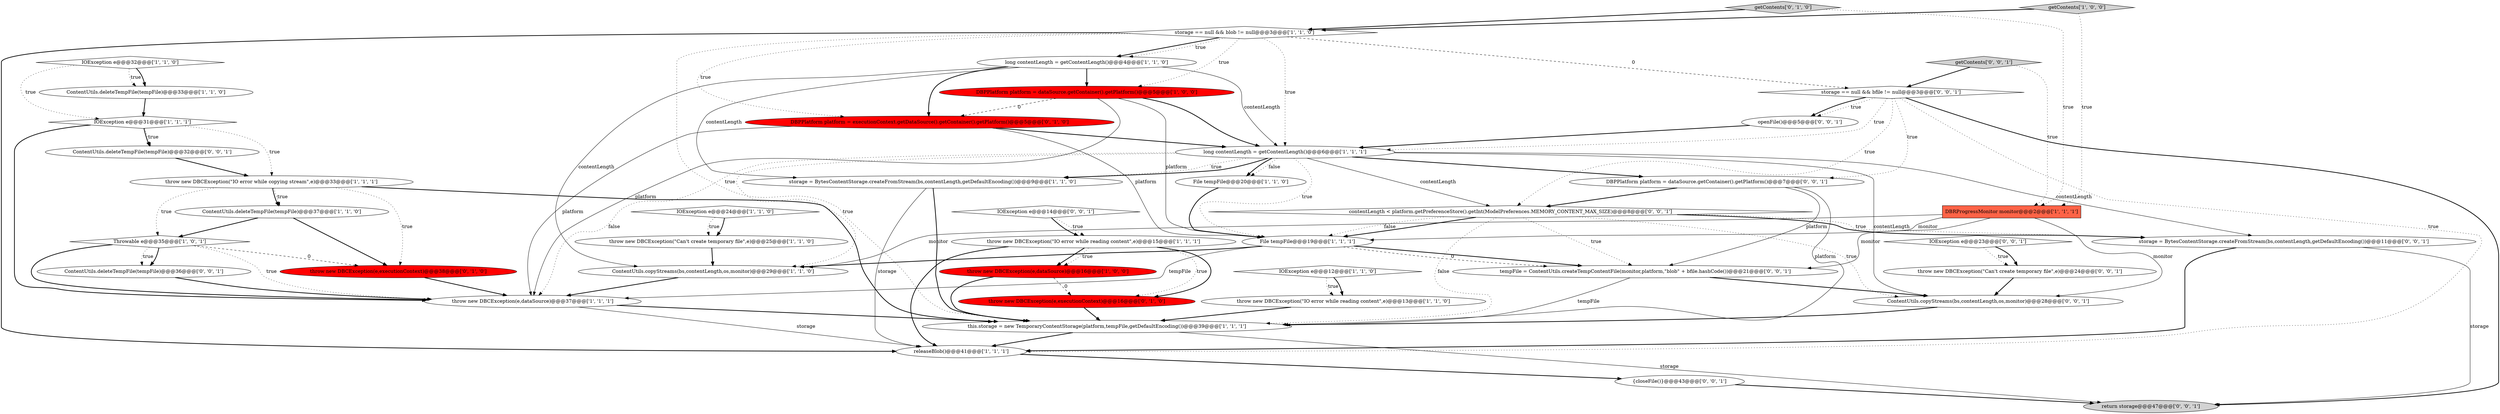 digraph {
13 [style = filled, label = "File tempFile@@@19@@@['1', '1', '1']", fillcolor = white, shape = ellipse image = "AAA0AAABBB1BBB"];
43 [style = filled, label = "tempFile = ContentUtils.createTempContentFile(monitor,platform,\"blob\" + bfile.hashCode())@@@21@@@['0', '0', '1']", fillcolor = white, shape = ellipse image = "AAA0AAABBB3BBB"];
28 [style = filled, label = "getContents['0', '1', '0']", fillcolor = lightgray, shape = diamond image = "AAA0AAABBB2BBB"];
12 [style = filled, label = "ContentUtils.deleteTempFile(tempFile)@@@37@@@['1', '1', '0']", fillcolor = white, shape = ellipse image = "AAA0AAABBB1BBB"];
30 [style = filled, label = "openFile()@@@5@@@['0', '0', '1']", fillcolor = white, shape = ellipse image = "AAA0AAABBB3BBB"];
16 [style = filled, label = "this.storage = new TemporaryContentStorage(platform,tempFile,getDefaultEncoding())@@@39@@@['1', '1', '1']", fillcolor = white, shape = ellipse image = "AAA0AAABBB1BBB"];
6 [style = filled, label = "throw new DBCException(\"Can't create temporary file\",e)@@@25@@@['1', '1', '0']", fillcolor = white, shape = ellipse image = "AAA0AAABBB1BBB"];
21 [style = filled, label = "IOException e@@@12@@@['1', '1', '0']", fillcolor = white, shape = diamond image = "AAA0AAABBB1BBB"];
25 [style = filled, label = "throw new DBCException(e,executionContext)@@@38@@@['0', '1', '0']", fillcolor = red, shape = ellipse image = "AAA1AAABBB2BBB"];
1 [style = filled, label = "throw new DBCException(e,dataSource)@@@37@@@['1', '1', '1']", fillcolor = white, shape = ellipse image = "AAA0AAABBB1BBB"];
33 [style = filled, label = "IOException e@@@14@@@['0', '0', '1']", fillcolor = white, shape = diamond image = "AAA0AAABBB3BBB"];
26 [style = filled, label = "DBPPlatform platform = executionContext.getDataSource().getContainer().getPlatform()@@@5@@@['0', '1', '0']", fillcolor = red, shape = ellipse image = "AAA1AAABBB2BBB"];
35 [style = filled, label = "storage == null && bfile != null@@@3@@@['0', '0', '1']", fillcolor = white, shape = diamond image = "AAA0AAABBB3BBB"];
24 [style = filled, label = "File tempFile@@@20@@@['1', '1', '0']", fillcolor = white, shape = ellipse image = "AAA0AAABBB1BBB"];
9 [style = filled, label = "IOException e@@@24@@@['1', '1', '0']", fillcolor = white, shape = diamond image = "AAA0AAABBB1BBB"];
17 [style = filled, label = "throw new DBCException(e,dataSource)@@@16@@@['1', '0', '0']", fillcolor = red, shape = ellipse image = "AAA1AAABBB1BBB"];
20 [style = filled, label = "getContents['1', '0', '0']", fillcolor = lightgray, shape = diamond image = "AAA0AAABBB1BBB"];
3 [style = filled, label = "DBPPlatform platform = dataSource.getContainer().getPlatform()@@@5@@@['1', '0', '0']", fillcolor = red, shape = ellipse image = "AAA1AAABBB1BBB"];
34 [style = filled, label = "IOException e@@@23@@@['0', '0', '1']", fillcolor = white, shape = diamond image = "AAA0AAABBB3BBB"];
11 [style = filled, label = "IOException e@@@32@@@['1', '1', '0']", fillcolor = white, shape = diamond image = "AAA0AAABBB1BBB"];
36 [style = filled, label = "{closeFile()}@@@43@@@['0', '0', '1']", fillcolor = white, shape = ellipse image = "AAA0AAABBB3BBB"];
27 [style = filled, label = "throw new DBCException(e,executionContext)@@@16@@@['0', '1', '0']", fillcolor = red, shape = ellipse image = "AAA1AAABBB2BBB"];
22 [style = filled, label = "IOException e@@@31@@@['1', '1', '1']", fillcolor = white, shape = diamond image = "AAA0AAABBB1BBB"];
5 [style = filled, label = "releaseBlob()@@@41@@@['1', '1', '1']", fillcolor = white, shape = ellipse image = "AAA0AAABBB1BBB"];
4 [style = filled, label = "long contentLength = getContentLength()@@@6@@@['1', '1', '1']", fillcolor = white, shape = ellipse image = "AAA0AAABBB1BBB"];
15 [style = filled, label = "ContentUtils.copyStreams(bs,contentLength,os,monitor)@@@29@@@['1', '1', '0']", fillcolor = white, shape = ellipse image = "AAA0AAABBB1BBB"];
42 [style = filled, label = "ContentUtils.copyStreams(bs,contentLength,os,monitor)@@@28@@@['0', '0', '1']", fillcolor = white, shape = ellipse image = "AAA0AAABBB3BBB"];
38 [style = filled, label = "throw new DBCException(\"Can't create temporary file\",e)@@@24@@@['0', '0', '1']", fillcolor = white, shape = ellipse image = "AAA0AAABBB3BBB"];
31 [style = filled, label = "getContents['0', '0', '1']", fillcolor = lightgray, shape = diamond image = "AAA0AAABBB3BBB"];
19 [style = filled, label = "DBRProgressMonitor monitor@@@2@@@['1', '1', '1']", fillcolor = tomato, shape = box image = "AAA0AAABBB1BBB"];
7 [style = filled, label = "throw new DBCException(\"IO error while copying stream\",e)@@@33@@@['1', '1', '1']", fillcolor = white, shape = ellipse image = "AAA0AAABBB1BBB"];
29 [style = filled, label = "contentLength < platform.getPreferenceStore().getInt(ModelPreferences.MEMORY_CONTENT_MAX_SIZE)@@@8@@@['0', '0', '1']", fillcolor = white, shape = diamond image = "AAA0AAABBB3BBB"];
37 [style = filled, label = "ContentUtils.deleteTempFile(tempFile)@@@36@@@['0', '0', '1']", fillcolor = white, shape = ellipse image = "AAA0AAABBB3BBB"];
10 [style = filled, label = "ContentUtils.deleteTempFile(tempFile)@@@33@@@['1', '1', '0']", fillcolor = white, shape = ellipse image = "AAA0AAABBB1BBB"];
18 [style = filled, label = "storage = BytesContentStorage.createFromStream(bs,contentLength,getDefaultEncoding())@@@9@@@['1', '1', '0']", fillcolor = white, shape = ellipse image = "AAA0AAABBB1BBB"];
0 [style = filled, label = "storage == null && blob != null@@@3@@@['1', '1', '0']", fillcolor = white, shape = diamond image = "AAA0AAABBB1BBB"];
23 [style = filled, label = "Throwable e@@@35@@@['1', '0', '1']", fillcolor = white, shape = diamond image = "AAA0AAABBB1BBB"];
32 [style = filled, label = "return storage@@@47@@@['0', '0', '1']", fillcolor = lightgray, shape = ellipse image = "AAA0AAABBB3BBB"];
14 [style = filled, label = "throw new DBCException(\"IO error while reading content\",e)@@@15@@@['1', '1', '1']", fillcolor = white, shape = ellipse image = "AAA0AAABBB1BBB"];
2 [style = filled, label = "long contentLength = getContentLength()@@@4@@@['1', '1', '0']", fillcolor = white, shape = ellipse image = "AAA0AAABBB1BBB"];
41 [style = filled, label = "storage = BytesContentStorage.createFromStream(bs,contentLength,getDefaultEncoding())@@@11@@@['0', '0', '1']", fillcolor = white, shape = ellipse image = "AAA0AAABBB3BBB"];
40 [style = filled, label = "DBPPlatform platform = dataSource.getContainer().getPlatform()@@@7@@@['0', '0', '1']", fillcolor = white, shape = ellipse image = "AAA0AAABBB3BBB"];
8 [style = filled, label = "throw new DBCException(\"IO error while reading content\",e)@@@13@@@['1', '1', '0']", fillcolor = white, shape = ellipse image = "AAA0AAABBB1BBB"];
39 [style = filled, label = "ContentUtils.deleteTempFile(tempFile)@@@32@@@['0', '0', '1']", fillcolor = white, shape = ellipse image = "AAA0AAABBB3BBB"];
8->16 [style = bold, label=""];
4->18 [style = dotted, label="true"];
29->43 [style = dotted, label="true"];
2->15 [style = solid, label="contentLength"];
2->26 [style = bold, label=""];
25->1 [style = bold, label=""];
23->25 [style = dashed, label="0"];
21->8 [style = dotted, label="true"];
20->0 [style = bold, label=""];
43->42 [style = bold, label=""];
21->8 [style = bold, label=""];
14->17 [style = bold, label=""];
2->4 [style = solid, label="contentLength"];
28->19 [style = dotted, label="true"];
33->14 [style = dotted, label="true"];
38->42 [style = bold, label=""];
3->4 [style = bold, label=""];
9->6 [style = bold, label=""];
28->0 [style = bold, label=""];
31->35 [style = bold, label=""];
7->16 [style = bold, label=""];
40->16 [style = solid, label="platform"];
19->13 [style = solid, label="monitor"];
0->3 [style = dotted, label="true"];
5->36 [style = bold, label=""];
26->1 [style = solid, label="platform"];
17->16 [style = bold, label=""];
31->19 [style = dotted, label="true"];
17->27 [style = dashed, label="0"];
43->16 [style = solid, label="tempFile"];
41->32 [style = solid, label="storage"];
19->42 [style = solid, label="monitor"];
13->1 [style = solid, label="tempFile"];
11->10 [style = dotted, label="true"];
37->1 [style = bold, label=""];
22->7 [style = dotted, label="true"];
29->13 [style = dotted, label="false"];
4->18 [style = bold, label=""];
18->5 [style = solid, label="storage"];
27->16 [style = bold, label=""];
14->27 [style = dotted, label="true"];
29->41 [style = dotted, label="true"];
26->4 [style = bold, label=""];
35->30 [style = dotted, label="true"];
7->12 [style = dotted, label="true"];
34->38 [style = dotted, label="true"];
4->13 [style = dotted, label="true"];
23->1 [style = dotted, label="true"];
23->37 [style = bold, label=""];
7->23 [style = dotted, label="true"];
4->29 [style = solid, label="contentLength"];
39->7 [style = bold, label=""];
4->41 [style = solid, label="contentLength"];
1->16 [style = bold, label=""];
13->43 [style = bold, label=""];
4->1 [style = dotted, label="false"];
13->15 [style = bold, label=""];
34->38 [style = bold, label=""];
0->35 [style = dashed, label="0"];
0->26 [style = dotted, label="true"];
40->29 [style = bold, label=""];
24->13 [style = bold, label=""];
35->29 [style = dotted, label="true"];
35->40 [style = dotted, label="true"];
3->1 [style = solid, label="platform"];
4->24 [style = bold, label=""];
3->13 [style = solid, label="platform"];
3->26 [style = dashed, label="0"];
13->43 [style = dashed, label="0"];
2->3 [style = bold, label=""];
0->4 [style = dotted, label="true"];
42->16 [style = bold, label=""];
35->32 [style = bold, label=""];
4->15 [style = dotted, label="true"];
1->5 [style = solid, label="storage"];
6->15 [style = bold, label=""];
14->17 [style = dotted, label="true"];
26->13 [style = solid, label="platform"];
11->10 [style = bold, label=""];
16->5 [style = bold, label=""];
22->39 [style = bold, label=""];
20->19 [style = dotted, label="true"];
2->18 [style = solid, label="contentLength"];
0->16 [style = dotted, label="true"];
29->16 [style = dotted, label="false"];
22->1 [style = bold, label=""];
14->27 [style = bold, label=""];
35->30 [style = bold, label=""];
0->5 [style = bold, label=""];
35->4 [style = dotted, label="true"];
15->1 [style = bold, label=""];
18->16 [style = bold, label=""];
14->5 [style = bold, label=""];
10->22 [style = bold, label=""];
4->40 [style = bold, label=""];
33->14 [style = bold, label=""];
16->32 [style = solid, label="storage"];
7->12 [style = bold, label=""];
35->5 [style = dotted, label="true"];
22->39 [style = dotted, label="true"];
29->41 [style = bold, label=""];
0->2 [style = bold, label=""];
40->43 [style = solid, label="platform"];
36->32 [style = bold, label=""];
19->15 [style = solid, label="monitor"];
9->6 [style = dotted, label="true"];
11->22 [style = dotted, label="true"];
23->37 [style = dotted, label="true"];
30->4 [style = bold, label=""];
12->25 [style = bold, label=""];
7->25 [style = dotted, label="true"];
23->1 [style = bold, label=""];
29->42 [style = dotted, label="true"];
12->23 [style = bold, label=""];
4->42 [style = solid, label="contentLength"];
19->43 [style = solid, label="monitor"];
0->2 [style = dotted, label="true"];
41->5 [style = bold, label=""];
4->24 [style = dotted, label="false"];
29->13 [style = bold, label=""];
}
